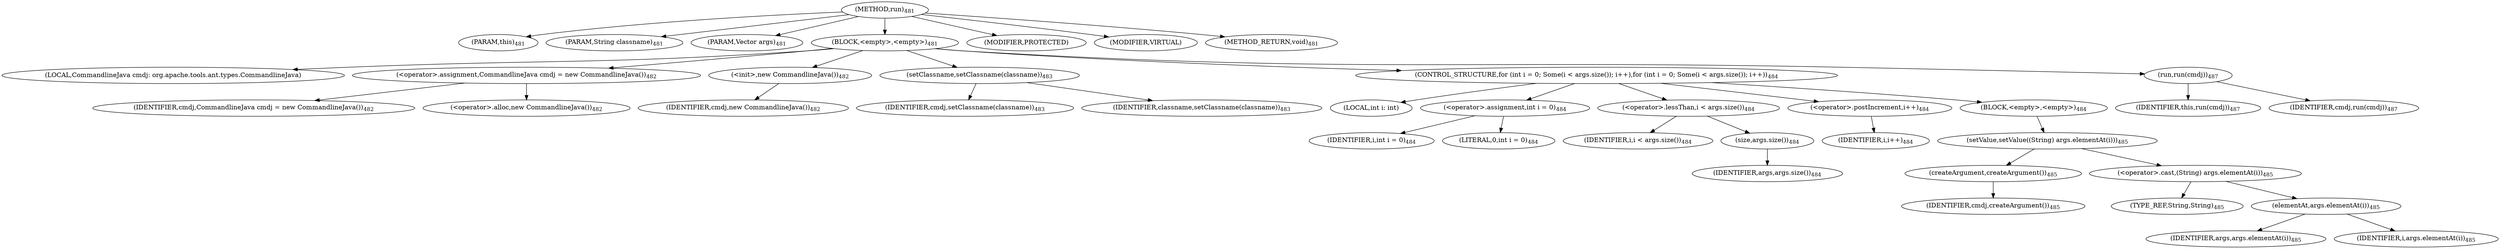 digraph "run" {  
"1004" [label = <(METHOD,run)<SUB>481</SUB>> ]
"48" [label = <(PARAM,this)<SUB>481</SUB>> ]
"1005" [label = <(PARAM,String classname)<SUB>481</SUB>> ]
"1006" [label = <(PARAM,Vector args)<SUB>481</SUB>> ]
"1007" [label = <(BLOCK,&lt;empty&gt;,&lt;empty&gt;)<SUB>481</SUB>> ]
"46" [label = <(LOCAL,CommandlineJava cmdj: org.apache.tools.ant.types.CommandlineJava)> ]
"1008" [label = <(&lt;operator&gt;.assignment,CommandlineJava cmdj = new CommandlineJava())<SUB>482</SUB>> ]
"1009" [label = <(IDENTIFIER,cmdj,CommandlineJava cmdj = new CommandlineJava())<SUB>482</SUB>> ]
"1010" [label = <(&lt;operator&gt;.alloc,new CommandlineJava())<SUB>482</SUB>> ]
"1011" [label = <(&lt;init&gt;,new CommandlineJava())<SUB>482</SUB>> ]
"45" [label = <(IDENTIFIER,cmdj,new CommandlineJava())<SUB>482</SUB>> ]
"1012" [label = <(setClassname,setClassname(classname))<SUB>483</SUB>> ]
"1013" [label = <(IDENTIFIER,cmdj,setClassname(classname))<SUB>483</SUB>> ]
"1014" [label = <(IDENTIFIER,classname,setClassname(classname))<SUB>483</SUB>> ]
"1015" [label = <(CONTROL_STRUCTURE,for (int i = 0; Some(i &lt; args.size()); i++),for (int i = 0; Some(i &lt; args.size()); i++))<SUB>484</SUB>> ]
"1016" [label = <(LOCAL,int i: int)> ]
"1017" [label = <(&lt;operator&gt;.assignment,int i = 0)<SUB>484</SUB>> ]
"1018" [label = <(IDENTIFIER,i,int i = 0)<SUB>484</SUB>> ]
"1019" [label = <(LITERAL,0,int i = 0)<SUB>484</SUB>> ]
"1020" [label = <(&lt;operator&gt;.lessThan,i &lt; args.size())<SUB>484</SUB>> ]
"1021" [label = <(IDENTIFIER,i,i &lt; args.size())<SUB>484</SUB>> ]
"1022" [label = <(size,args.size())<SUB>484</SUB>> ]
"1023" [label = <(IDENTIFIER,args,args.size())<SUB>484</SUB>> ]
"1024" [label = <(&lt;operator&gt;.postIncrement,i++)<SUB>484</SUB>> ]
"1025" [label = <(IDENTIFIER,i,i++)<SUB>484</SUB>> ]
"1026" [label = <(BLOCK,&lt;empty&gt;,&lt;empty&gt;)<SUB>484</SUB>> ]
"1027" [label = <(setValue,setValue((String) args.elementAt(i)))<SUB>485</SUB>> ]
"1028" [label = <(createArgument,createArgument())<SUB>485</SUB>> ]
"1029" [label = <(IDENTIFIER,cmdj,createArgument())<SUB>485</SUB>> ]
"1030" [label = <(&lt;operator&gt;.cast,(String) args.elementAt(i))<SUB>485</SUB>> ]
"1031" [label = <(TYPE_REF,String,String)<SUB>485</SUB>> ]
"1032" [label = <(elementAt,args.elementAt(i))<SUB>485</SUB>> ]
"1033" [label = <(IDENTIFIER,args,args.elementAt(i))<SUB>485</SUB>> ]
"1034" [label = <(IDENTIFIER,i,args.elementAt(i))<SUB>485</SUB>> ]
"1035" [label = <(run,run(cmdj))<SUB>487</SUB>> ]
"47" [label = <(IDENTIFIER,this,run(cmdj))<SUB>487</SUB>> ]
"1036" [label = <(IDENTIFIER,cmdj,run(cmdj))<SUB>487</SUB>> ]
"1037" [label = <(MODIFIER,PROTECTED)> ]
"1038" [label = <(MODIFIER,VIRTUAL)> ]
"1039" [label = <(METHOD_RETURN,void)<SUB>481</SUB>> ]
  "1004" -> "48" 
  "1004" -> "1005" 
  "1004" -> "1006" 
  "1004" -> "1007" 
  "1004" -> "1037" 
  "1004" -> "1038" 
  "1004" -> "1039" 
  "1007" -> "46" 
  "1007" -> "1008" 
  "1007" -> "1011" 
  "1007" -> "1012" 
  "1007" -> "1015" 
  "1007" -> "1035" 
  "1008" -> "1009" 
  "1008" -> "1010" 
  "1011" -> "45" 
  "1012" -> "1013" 
  "1012" -> "1014" 
  "1015" -> "1016" 
  "1015" -> "1017" 
  "1015" -> "1020" 
  "1015" -> "1024" 
  "1015" -> "1026" 
  "1017" -> "1018" 
  "1017" -> "1019" 
  "1020" -> "1021" 
  "1020" -> "1022" 
  "1022" -> "1023" 
  "1024" -> "1025" 
  "1026" -> "1027" 
  "1027" -> "1028" 
  "1027" -> "1030" 
  "1028" -> "1029" 
  "1030" -> "1031" 
  "1030" -> "1032" 
  "1032" -> "1033" 
  "1032" -> "1034" 
  "1035" -> "47" 
  "1035" -> "1036" 
}
